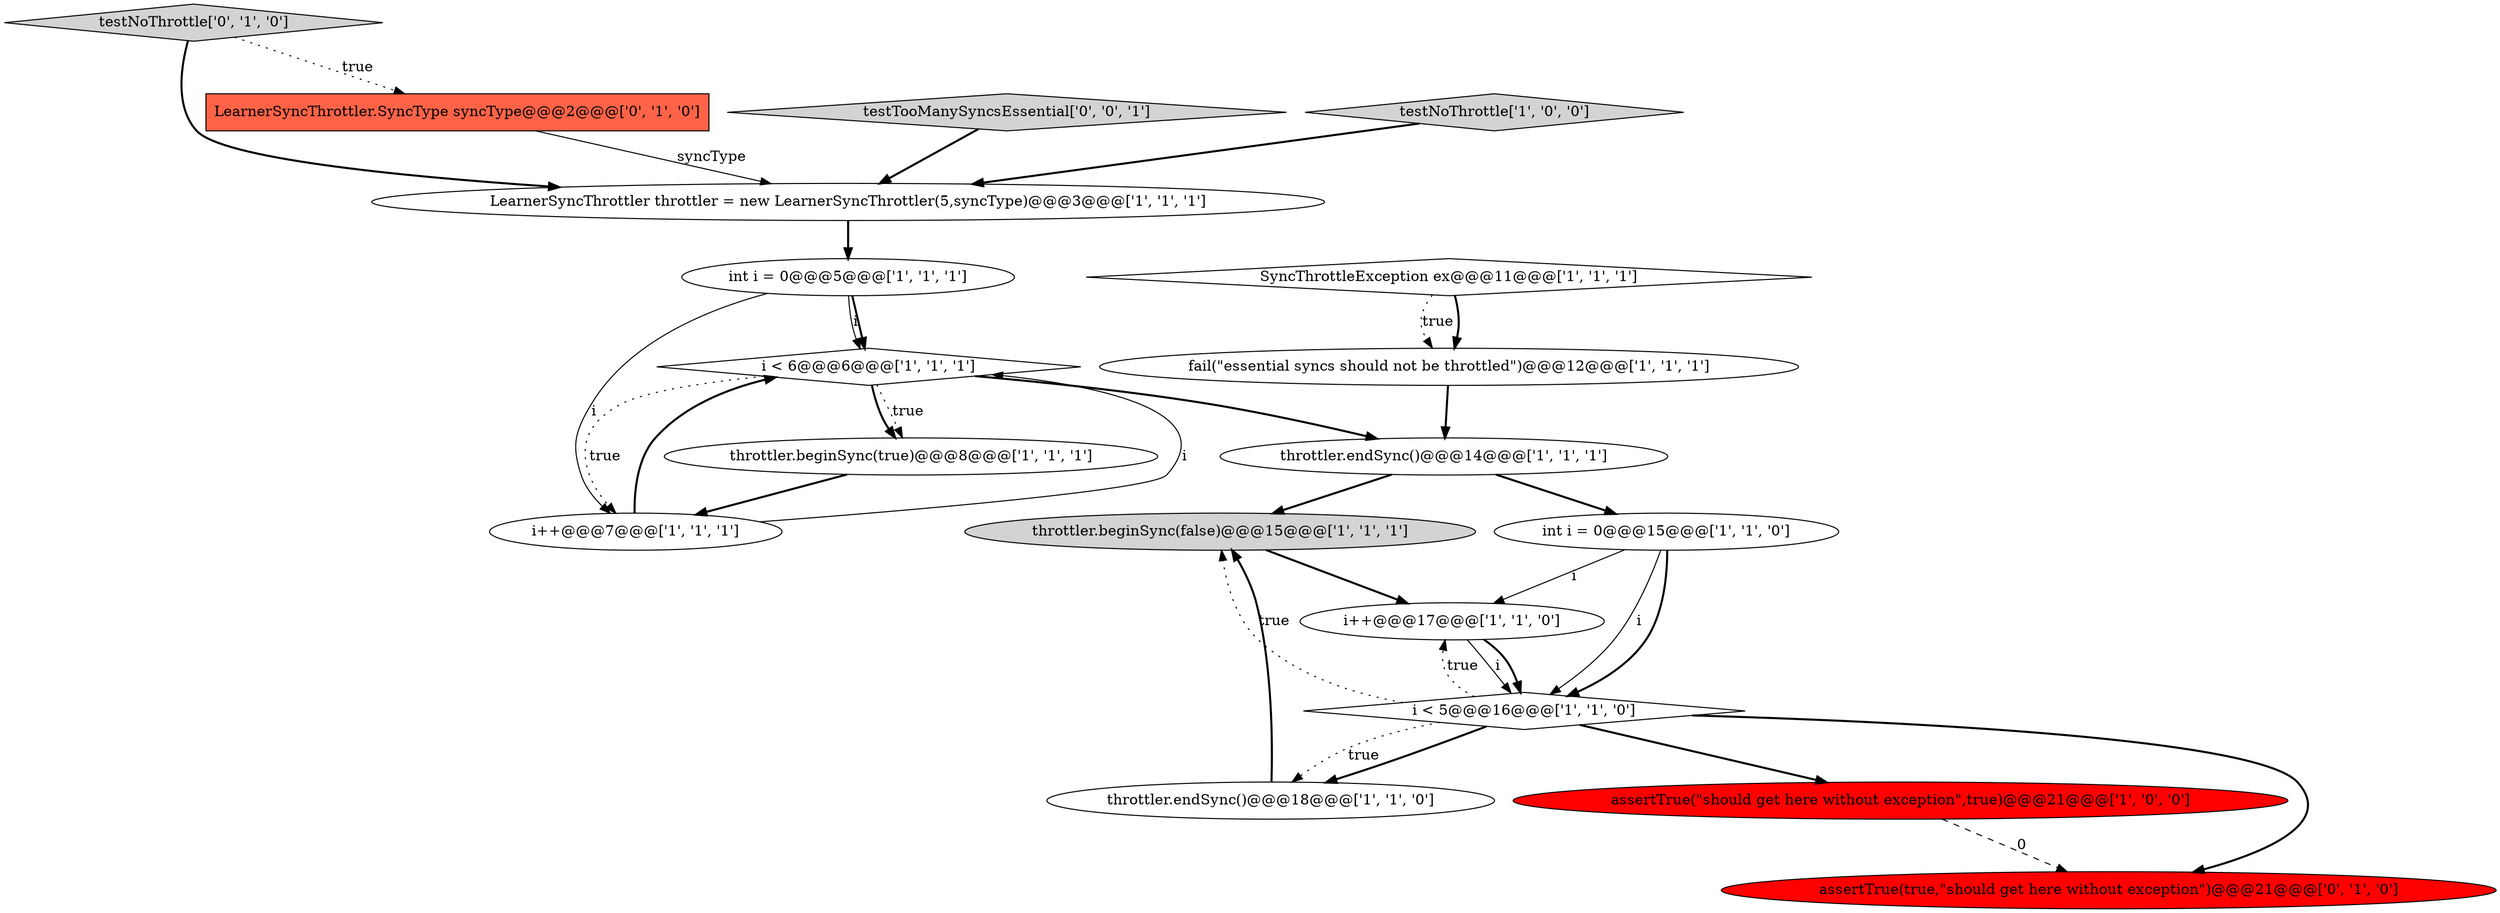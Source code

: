 digraph {
2 [style = filled, label = "SyncThrottleException ex@@@11@@@['1', '1', '1']", fillcolor = white, shape = diamond image = "AAA0AAABBB1BBB"];
14 [style = filled, label = "assertTrue(\"should get here without exception\",true)@@@21@@@['1', '0', '0']", fillcolor = red, shape = ellipse image = "AAA1AAABBB1BBB"];
3 [style = filled, label = "i++@@@7@@@['1', '1', '1']", fillcolor = white, shape = ellipse image = "AAA0AAABBB1BBB"];
11 [style = filled, label = "throttler.endSync()@@@14@@@['1', '1', '1']", fillcolor = white, shape = ellipse image = "AAA0AAABBB1BBB"];
7 [style = filled, label = "int i = 0@@@5@@@['1', '1', '1']", fillcolor = white, shape = ellipse image = "AAA0AAABBB1BBB"];
16 [style = filled, label = "testNoThrottle['0', '1', '0']", fillcolor = lightgray, shape = diamond image = "AAA0AAABBB2BBB"];
8 [style = filled, label = "throttler.beginSync(false)@@@15@@@['1', '1', '1']", fillcolor = lightgray, shape = ellipse image = "AAA0AAABBB1BBB"];
15 [style = filled, label = "assertTrue(true,\"should get here without exception\")@@@21@@@['0', '1', '0']", fillcolor = red, shape = ellipse image = "AAA1AAABBB2BBB"];
17 [style = filled, label = "LearnerSyncThrottler.SyncType syncType@@@2@@@['0', '1', '0']", fillcolor = tomato, shape = box image = "AAA1AAABBB2BBB"];
10 [style = filled, label = "int i = 0@@@15@@@['1', '1', '0']", fillcolor = white, shape = ellipse image = "AAA0AAABBB1BBB"];
6 [style = filled, label = "i++@@@17@@@['1', '1', '0']", fillcolor = white, shape = ellipse image = "AAA0AAABBB1BBB"];
12 [style = filled, label = "i < 6@@@6@@@['1', '1', '1']", fillcolor = white, shape = diamond image = "AAA0AAABBB1BBB"];
18 [style = filled, label = "testTooManySyncsEssential['0', '0', '1']", fillcolor = lightgray, shape = diamond image = "AAA0AAABBB3BBB"];
5 [style = filled, label = "throttler.endSync()@@@18@@@['1', '1', '0']", fillcolor = white, shape = ellipse image = "AAA0AAABBB1BBB"];
0 [style = filled, label = "testNoThrottle['1', '0', '0']", fillcolor = lightgray, shape = diamond image = "AAA0AAABBB1BBB"];
1 [style = filled, label = "i < 5@@@16@@@['1', '1', '0']", fillcolor = white, shape = diamond image = "AAA0AAABBB1BBB"];
4 [style = filled, label = "LearnerSyncThrottler throttler = new LearnerSyncThrottler(5,syncType)@@@3@@@['1', '1', '1']", fillcolor = white, shape = ellipse image = "AAA0AAABBB1BBB"];
9 [style = filled, label = "fail(\"essential syncs should not be throttled\")@@@12@@@['1', '1', '1']", fillcolor = white, shape = ellipse image = "AAA0AAABBB1BBB"];
13 [style = filled, label = "throttler.beginSync(true)@@@8@@@['1', '1', '1']", fillcolor = white, shape = ellipse image = "AAA0AAABBB1BBB"];
1->5 [style = bold, label=""];
6->1 [style = solid, label="i"];
5->8 [style = bold, label=""];
12->3 [style = dotted, label="true"];
9->11 [style = bold, label=""];
7->3 [style = solid, label="i"];
7->12 [style = bold, label=""];
1->15 [style = bold, label=""];
16->17 [style = dotted, label="true"];
12->11 [style = bold, label=""];
8->6 [style = bold, label=""];
10->1 [style = solid, label="i"];
2->9 [style = bold, label=""];
3->12 [style = bold, label=""];
14->15 [style = dashed, label="0"];
4->7 [style = bold, label=""];
10->6 [style = solid, label="i"];
7->12 [style = solid, label="i"];
12->13 [style = bold, label=""];
6->1 [style = bold, label=""];
3->12 [style = solid, label="i"];
12->13 [style = dotted, label="true"];
2->9 [style = dotted, label="true"];
18->4 [style = bold, label=""];
13->3 [style = bold, label=""];
0->4 [style = bold, label=""];
11->10 [style = bold, label=""];
17->4 [style = solid, label="syncType"];
1->8 [style = dotted, label="true"];
11->8 [style = bold, label=""];
1->6 [style = dotted, label="true"];
1->14 [style = bold, label=""];
16->4 [style = bold, label=""];
10->1 [style = bold, label=""];
1->5 [style = dotted, label="true"];
}
